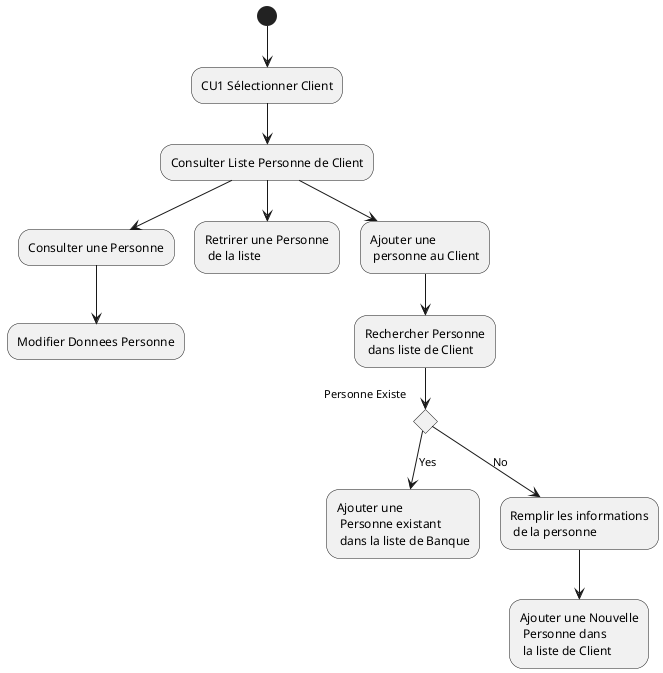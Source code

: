 @startuml
(*) --> "CU1 Sélectionner Client"
--> "Consulter Liste Personne de Client"

"Consulter Liste Personne de Client" --> "Consulter une Personne"
"Consulter Liste Personne de Client" --> "Retrirer une Personne\n de la liste"
"Consulter Liste Personne de Client" --> "Ajouter une\n personne au Client"

"Consulter une Personne"--> "Modifier Donnees Personne"


"Ajouter une\n personne au Client"--> "Rechercher Personne\n dans liste de Client"
If "Personne Existe"
-->[Yes] "Ajouter une\n Personne existant\n dans la liste de Banque"
else
-->[No] "Remplir les informations\n de la personne"
--> "Ajouter une Nouvelle\n Personne dans\n la liste de Client"


@enduml